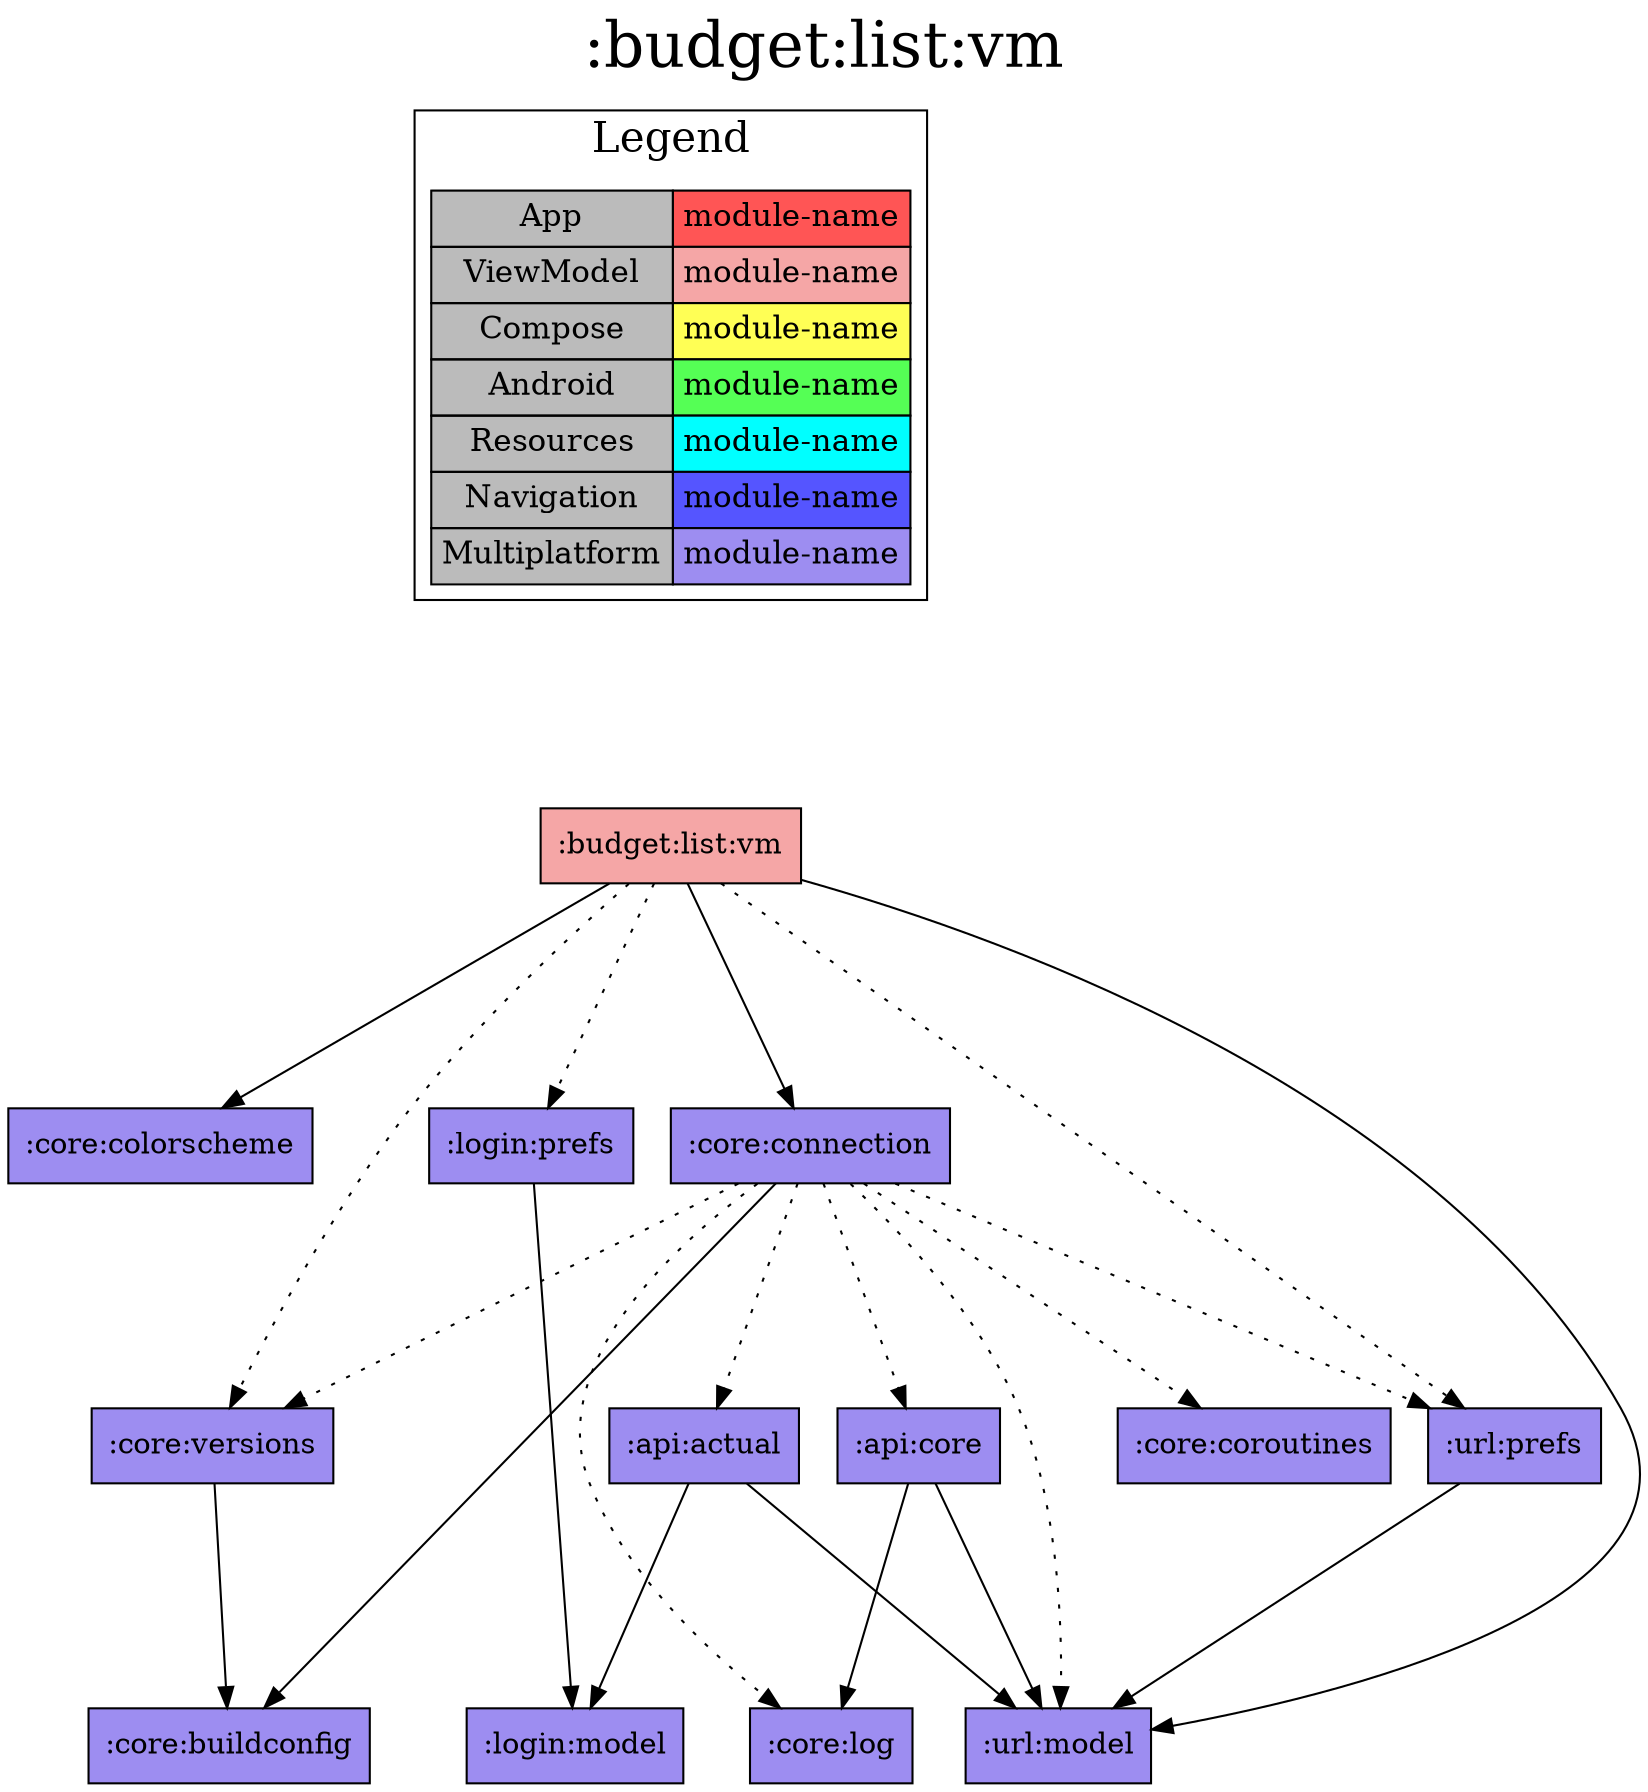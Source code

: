 digraph {
edge ["dir"="forward"]
graph ["dpi"="100","label"=":budget:list:vm","labelloc"="t","fontsize"="30","ranksep"="1.5","rankdir"="TB"]
node ["style"="filled"]
":budget:list:vm" ["fillcolor"="#F5A6A6","shape"="box"]
":core:colorscheme" ["fillcolor"="#9D8DF1","shape"="box"]
":core:connection" ["fillcolor"="#9D8DF1","shape"="box"]
":core:buildconfig" ["fillcolor"="#9D8DF1","shape"="box"]
":api:actual" ["fillcolor"="#9D8DF1","shape"="box"]
":login:model" ["fillcolor"="#9D8DF1","shape"="box"]
":url:model" ["fillcolor"="#9D8DF1","shape"="box"]
":api:core" ["fillcolor"="#9D8DF1","shape"="box"]
":core:log" ["fillcolor"="#9D8DF1","shape"="box"]
":core:coroutines" ["fillcolor"="#9D8DF1","shape"="box"]
":core:versions" ["fillcolor"="#9D8DF1","shape"="box"]
":url:prefs" ["fillcolor"="#9D8DF1","shape"="box"]
":login:prefs" ["fillcolor"="#9D8DF1","shape"="box"]
{
edge ["dir"="none"]
graph ["rank"="same"]
}
":budget:list:vm" -> ":core:colorscheme"
":budget:list:vm" -> ":core:connection"
":budget:list:vm" -> ":url:model"
":budget:list:vm" -> ":core:versions" ["style"="dotted"]
":budget:list:vm" -> ":login:prefs" ["style"="dotted"]
":budget:list:vm" -> ":url:prefs" ["style"="dotted"]
":core:connection" -> ":core:buildconfig"
":core:connection" -> ":api:actual" ["style"="dotted"]
":core:connection" -> ":api:core" ["style"="dotted"]
":core:connection" -> ":core:coroutines" ["style"="dotted"]
":core:connection" -> ":core:log" ["style"="dotted"]
":core:connection" -> ":core:versions" ["style"="dotted"]
":core:connection" -> ":url:model" ["style"="dotted"]
":core:connection" -> ":url:prefs" ["style"="dotted"]
":api:actual" -> ":login:model"
":api:actual" -> ":url:model"
":api:core" -> ":core:log"
":api:core" -> ":url:model"
":core:versions" -> ":core:buildconfig"
":url:prefs" -> ":url:model"
":login:prefs" -> ":login:model"
subgraph "cluster_legend" {
edge ["dir"="none"]
graph ["label"="Legend","fontsize"="20"]
"Legend" ["style"="filled","fillcolor"="#bbbbbb","shape"="none","margin"="0","fontsize"="15","label"=<
<TABLE BORDER="0" CELLBORDER="1" CELLSPACING="0" CELLPADDING="4">
<TR><TD>App</TD><TD BGCOLOR="#FF5555">module-name</TD></TR>
<TR><TD>ViewModel</TD><TD BGCOLOR="#F5A6A6">module-name</TD></TR>
<TR><TD>Compose</TD><TD BGCOLOR="#FFFF55">module-name</TD></TR>
<TR><TD>Android</TD><TD BGCOLOR="#55FF55">module-name</TD></TR>
<TR><TD>Resources</TD><TD BGCOLOR="#00FFFF">module-name</TD></TR>
<TR><TD>Navigation</TD><TD BGCOLOR="#5555FF">module-name</TD></TR>
<TR><TD>Multiplatform</TD><TD BGCOLOR="#9D8DF1">module-name</TD></TR>
</TABLE>
>]
} -> ":budget:list:vm" ["style"="invis"]
}